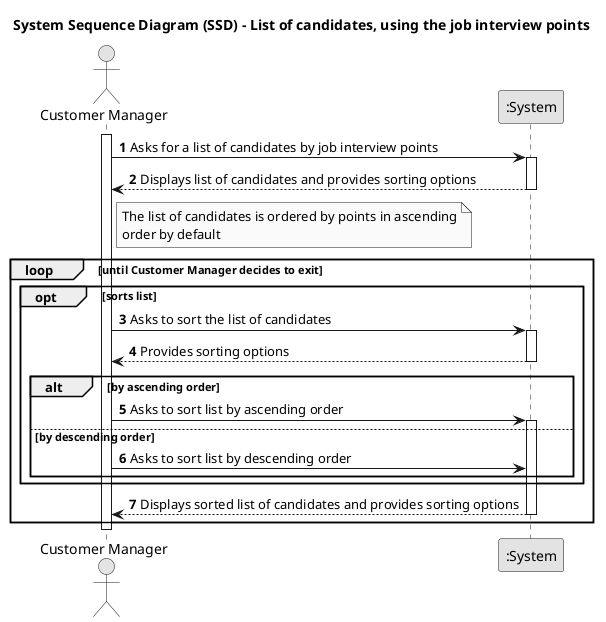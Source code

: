 @startuml SSD-US1019

skinparam monochrome true
skinparam packageStyle rectangle
skinparam shadowing false

title System Sequence Diagram (SSD) - List of candidates, using the job interview points

autonumber

actor "Customer Manager" as CustomerManager
participant ":System" as System

activate CustomerManager

CustomerManager -> System : Asks for a list of candidates by job interview points
activate System

System --> CustomerManager : Displays list of candidates and provides sorting options
deactivate System

note right of CustomerManager: The list of candidates is ordered by points in ascending\norder by default

loop until Customer Manager decides to exit
    opt sorts list
        CustomerManager -> System : Asks to sort the list of candidates
        activate System

        System --> CustomerManager : Provides sorting options
        deactivate System

        alt by ascending order
            CustomerManager -> System : Asks to sort list by ascending order
            activate System
        else by descending order
            CustomerManager -> System : Asks to sort list by descending order
        end
    end
    System --> CustomerManager : Displays sorted list of candidates and provides sorting options
    deactivate System
end

deactivate CustomerManager

@enduml
